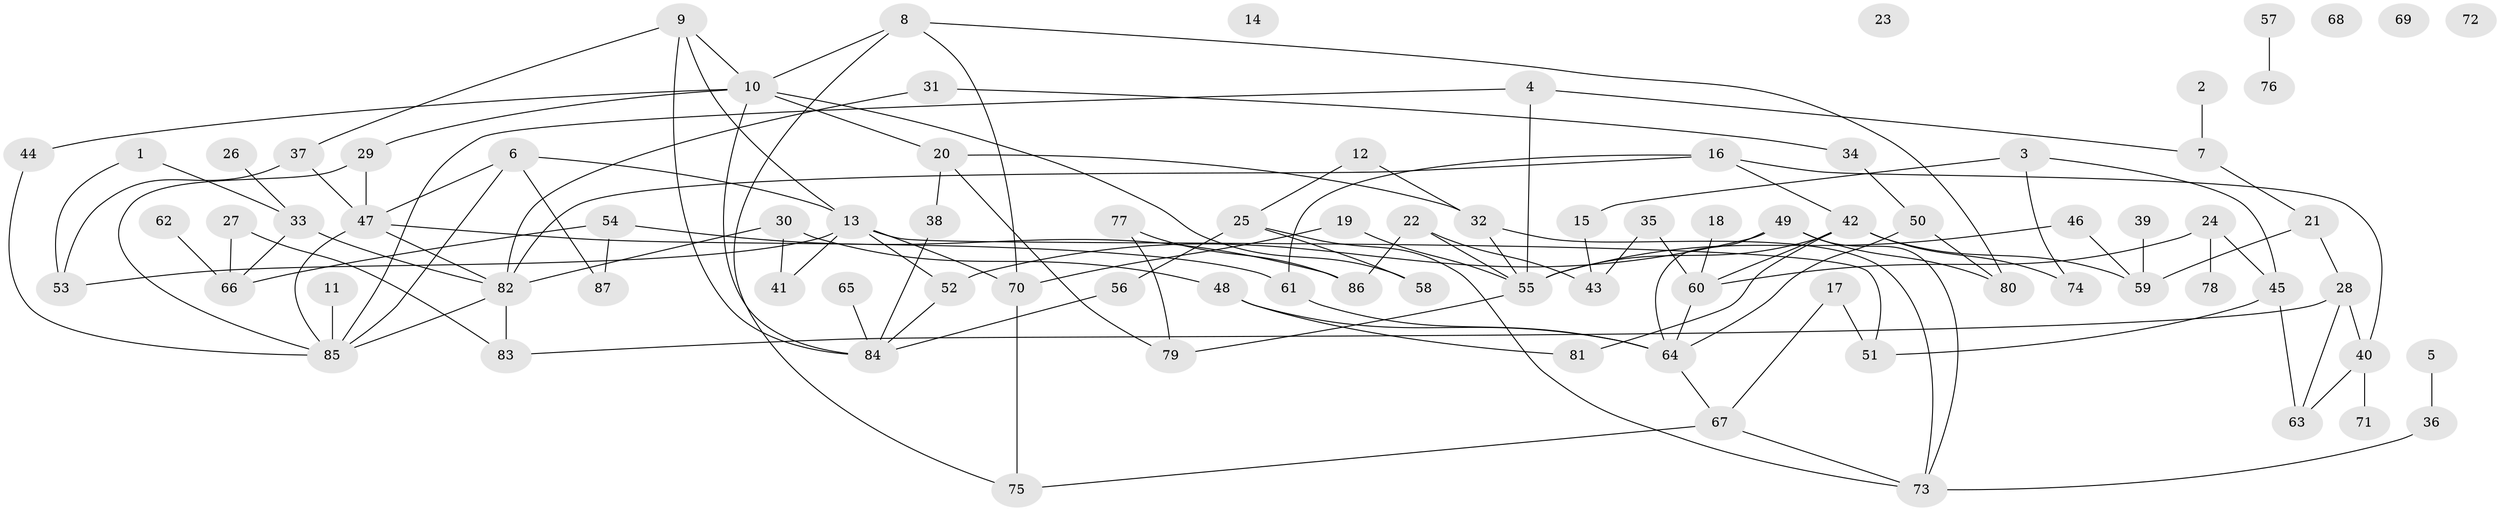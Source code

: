 // Generated by graph-tools (version 1.1) at 2025/13/03/09/25 04:13:09]
// undirected, 87 vertices, 127 edges
graph export_dot {
graph [start="1"]
  node [color=gray90,style=filled];
  1;
  2;
  3;
  4;
  5;
  6;
  7;
  8;
  9;
  10;
  11;
  12;
  13;
  14;
  15;
  16;
  17;
  18;
  19;
  20;
  21;
  22;
  23;
  24;
  25;
  26;
  27;
  28;
  29;
  30;
  31;
  32;
  33;
  34;
  35;
  36;
  37;
  38;
  39;
  40;
  41;
  42;
  43;
  44;
  45;
  46;
  47;
  48;
  49;
  50;
  51;
  52;
  53;
  54;
  55;
  56;
  57;
  58;
  59;
  60;
  61;
  62;
  63;
  64;
  65;
  66;
  67;
  68;
  69;
  70;
  71;
  72;
  73;
  74;
  75;
  76;
  77;
  78;
  79;
  80;
  81;
  82;
  83;
  84;
  85;
  86;
  87;
  1 -- 33;
  1 -- 53;
  2 -- 7;
  3 -- 15;
  3 -- 45;
  3 -- 74;
  4 -- 7;
  4 -- 55;
  4 -- 85;
  5 -- 36;
  6 -- 13;
  6 -- 47;
  6 -- 85;
  6 -- 87;
  7 -- 21;
  8 -- 10;
  8 -- 70;
  8 -- 75;
  8 -- 80;
  9 -- 10;
  9 -- 13;
  9 -- 37;
  9 -- 84;
  10 -- 20;
  10 -- 29;
  10 -- 44;
  10 -- 58;
  10 -- 84;
  11 -- 85;
  12 -- 25;
  12 -- 32;
  13 -- 41;
  13 -- 51;
  13 -- 52;
  13 -- 53;
  13 -- 70;
  15 -- 43;
  16 -- 40;
  16 -- 42;
  16 -- 61;
  16 -- 82;
  17 -- 51;
  17 -- 67;
  18 -- 60;
  19 -- 55;
  19 -- 70;
  20 -- 32;
  20 -- 38;
  20 -- 79;
  21 -- 28;
  21 -- 59;
  22 -- 43;
  22 -- 55;
  22 -- 86;
  24 -- 45;
  24 -- 60;
  24 -- 78;
  25 -- 56;
  25 -- 58;
  25 -- 73;
  26 -- 33;
  27 -- 66;
  27 -- 83;
  28 -- 40;
  28 -- 63;
  28 -- 83;
  29 -- 47;
  29 -- 85;
  30 -- 41;
  30 -- 48;
  30 -- 82;
  31 -- 34;
  31 -- 82;
  32 -- 55;
  32 -- 73;
  33 -- 66;
  33 -- 82;
  34 -- 50;
  35 -- 43;
  35 -- 60;
  36 -- 73;
  37 -- 47;
  37 -- 53;
  38 -- 84;
  39 -- 59;
  40 -- 63;
  40 -- 71;
  42 -- 55;
  42 -- 59;
  42 -- 60;
  42 -- 74;
  42 -- 81;
  44 -- 85;
  45 -- 51;
  45 -- 63;
  46 -- 55;
  46 -- 59;
  47 -- 61;
  47 -- 82;
  47 -- 85;
  48 -- 64;
  48 -- 81;
  49 -- 52;
  49 -- 64;
  49 -- 73;
  49 -- 80;
  50 -- 64;
  50 -- 80;
  52 -- 84;
  54 -- 66;
  54 -- 86;
  54 -- 87;
  55 -- 79;
  56 -- 84;
  57 -- 76;
  60 -- 64;
  61 -- 64;
  62 -- 66;
  64 -- 67;
  65 -- 84;
  67 -- 73;
  67 -- 75;
  70 -- 75;
  77 -- 79;
  77 -- 86;
  82 -- 83;
  82 -- 85;
}
